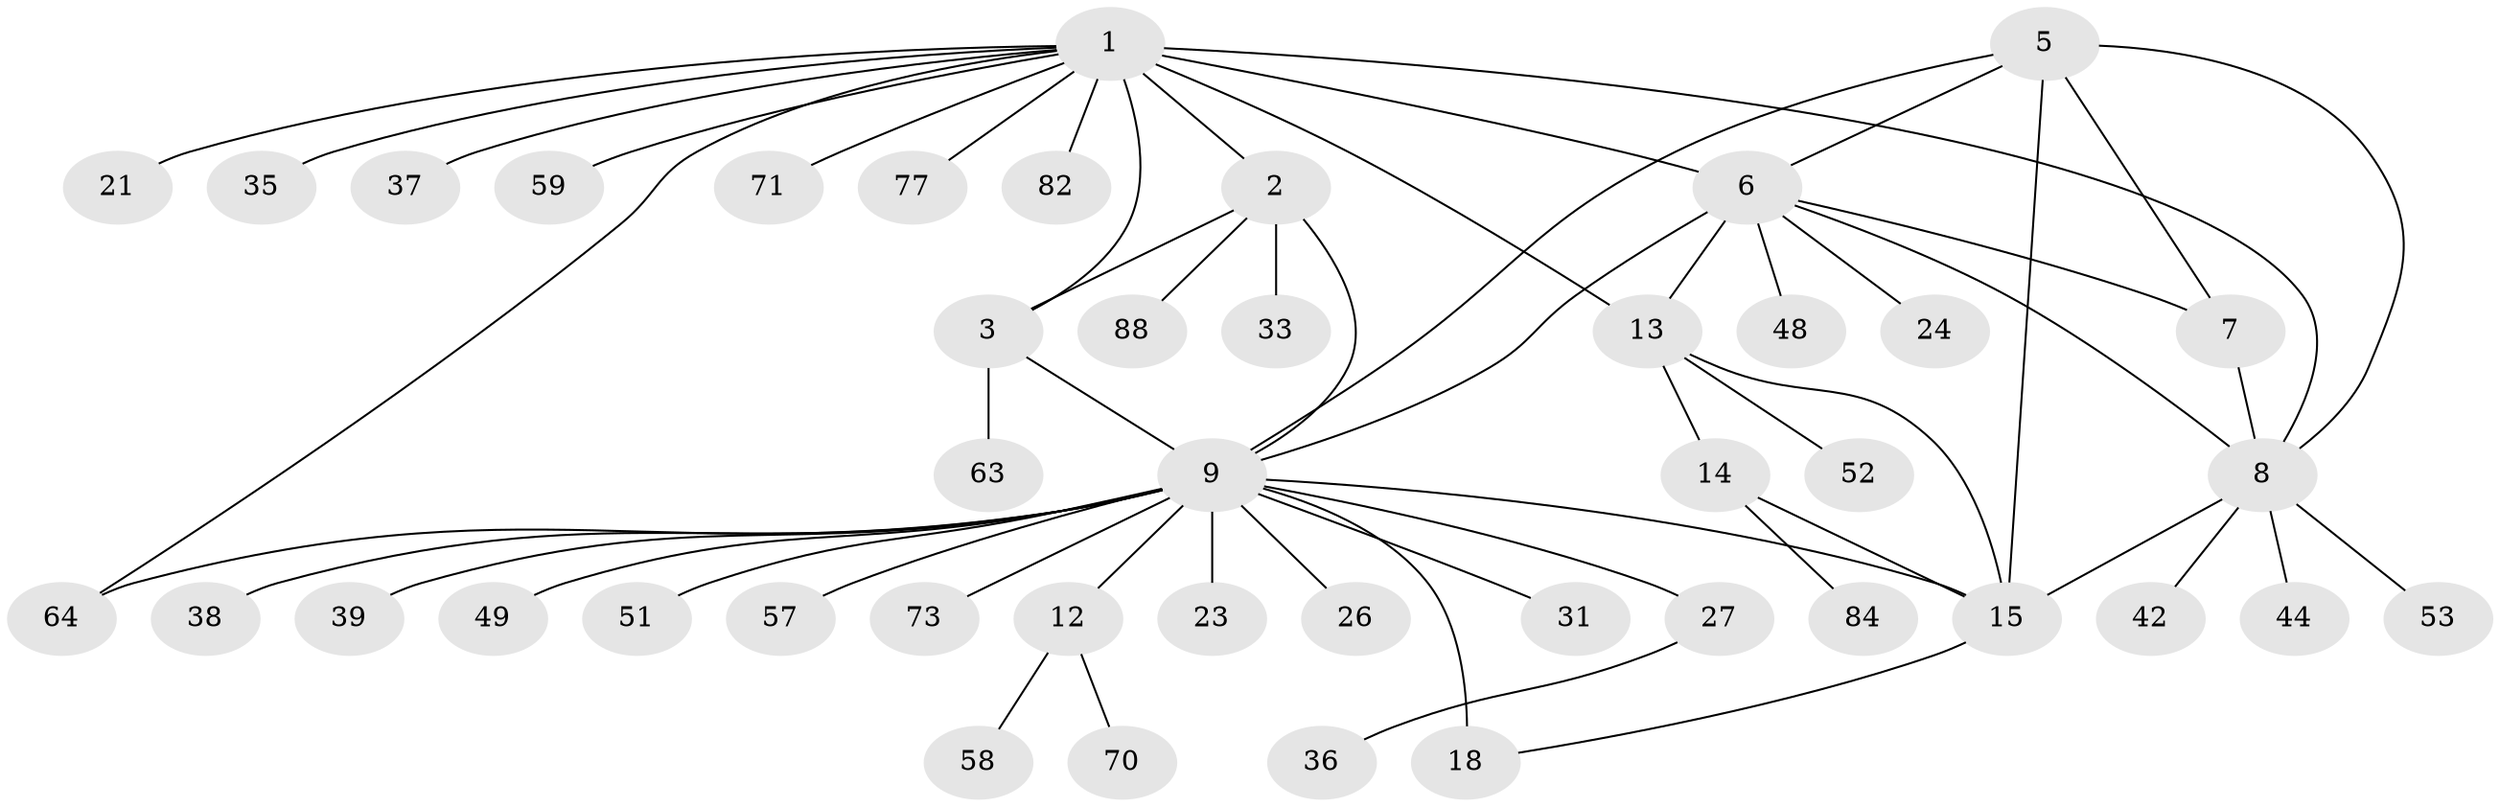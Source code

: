 // original degree distribution, {14: 0.011235955056179775, 6: 0.011235955056179775, 5: 0.06741573033707865, 4: 0.06741573033707865, 12: 0.02247191011235955, 3: 0.056179775280898875, 10: 0.011235955056179775, 9: 0.011235955056179775, 7: 0.02247191011235955, 8: 0.011235955056179775, 2: 0.14606741573033707, 1: 0.5617977528089888}
// Generated by graph-tools (version 1.1) at 2025/15/03/09/25 04:15:46]
// undirected, 44 vertices, 58 edges
graph export_dot {
graph [start="1"]
  node [color=gray90,style=filled];
  1 [super="+4"];
  2;
  3;
  5;
  6 [super="+43+47+45+78+30"];
  7;
  8 [super="+29+76+56"];
  9 [super="+10"];
  12 [super="+50+69+65+54+79"];
  13 [super="+28"];
  14;
  15 [super="+16"];
  18 [super="+41"];
  21 [super="+62"];
  23;
  24;
  26;
  27;
  31 [super="+67+89+34"];
  33;
  35;
  36;
  37;
  38 [super="+68"];
  39 [super="+74"];
  42 [super="+81"];
  44;
  48;
  49;
  51;
  52;
  53;
  57;
  58;
  59;
  63;
  64 [super="+83"];
  70;
  71 [super="+86"];
  73;
  77;
  82;
  84 [super="+85"];
  88;
  1 -- 2 [weight=2];
  1 -- 3 [weight=2];
  1 -- 8;
  1 -- 13;
  1 -- 35;
  1 -- 37;
  1 -- 59;
  1 -- 64;
  1 -- 71;
  1 -- 77;
  1 -- 82;
  1 -- 6 [weight=2];
  1 -- 21;
  2 -- 3;
  2 -- 33;
  2 -- 88;
  2 -- 9;
  3 -- 63;
  3 -- 9;
  5 -- 6;
  5 -- 7;
  5 -- 8;
  5 -- 15;
  5 -- 9;
  6 -- 7;
  6 -- 8;
  6 -- 24;
  6 -- 48;
  6 -- 13;
  6 -- 9 [weight=2];
  7 -- 8;
  8 -- 42;
  8 -- 53;
  8 -- 15;
  8 -- 44;
  9 -- 12 [weight=3];
  9 -- 38;
  9 -- 64;
  9 -- 73;
  9 -- 15;
  9 -- 18 [weight=3];
  9 -- 23;
  9 -- 26;
  9 -- 27;
  9 -- 31;
  9 -- 39;
  9 -- 49;
  9 -- 51;
  9 -- 57;
  12 -- 58;
  12 -- 70;
  13 -- 14;
  13 -- 15 [weight=2];
  13 -- 52;
  14 -- 15 [weight=2];
  14 -- 84;
  15 -- 18;
  27 -- 36;
}
